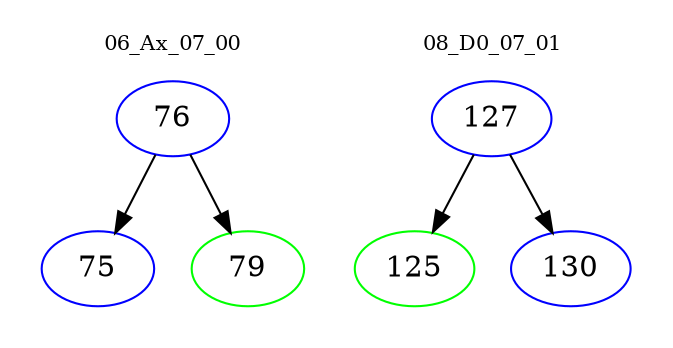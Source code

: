 digraph{
subgraph cluster_0 {
color = white
label = "06_Ax_07_00";
fontsize=10;
T0_76 [label="76", color="blue"]
T0_76 -> T0_75 [color="black"]
T0_75 [label="75", color="blue"]
T0_76 -> T0_79 [color="black"]
T0_79 [label="79", color="green"]
}
subgraph cluster_1 {
color = white
label = "08_D0_07_01";
fontsize=10;
T1_127 [label="127", color="blue"]
T1_127 -> T1_125 [color="black"]
T1_125 [label="125", color="green"]
T1_127 -> T1_130 [color="black"]
T1_130 [label="130", color="blue"]
}
}
